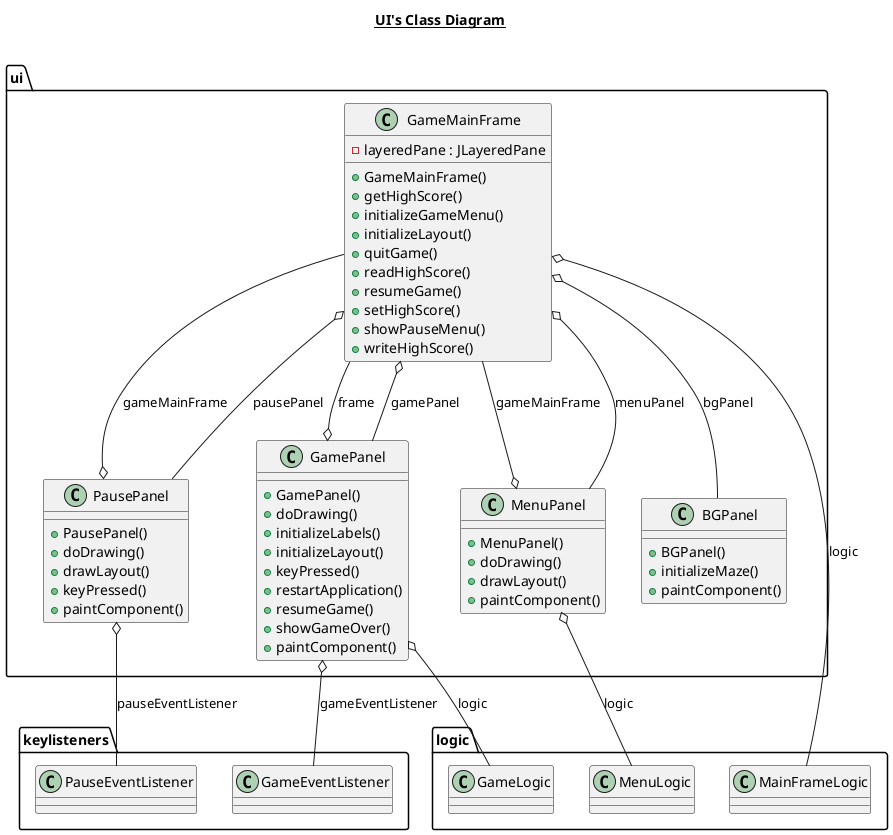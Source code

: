@startuml

title __UI's Class Diagram__\n

namespace ui {
      class ui.BGPanel {
          + BGPanel()
          + initializeMaze()
          + paintComponent()
      }
      class ui.GameMainFrame {
          - layeredPane : JLayeredPane
          + GameMainFrame()
          + getHighScore()
          + initializeGameMenu()
          + initializeLayout()
          + quitGame()
          + readHighScore()
          + resumeGame()
          + setHighScore()
          + showPauseMenu()
          + writeHighScore()
      }
      class ui.GamePanel {
          + GamePanel()
          + doDrawing()
          + initializeLabels()
          + initializeLayout()
          + keyPressed()
          + restartApplication()
          + resumeGame()
          + showGameOver()
          + paintComponent()
      }
      class ui.MenuPanel {
          + MenuPanel()
          + doDrawing()
          + drawLayout()
          + paintComponent()
      }

      class ui.PausePanel {
          + PausePanel()
          + doDrawing()
          + drawLayout()
          + keyPressed()
          + paintComponent()
      }
    }
  

  ui.GameMainFrame o-- ui.BGPanel : bgPanel
  ui.GameMainFrame o-- ui.GamePanel : gamePanel
  ui.GameMainFrame o-- logic.MainFrameLogic : logic
  ui.GameMainFrame o-- ui.MenuPanel : menuPanel
  ui.GameMainFrame o-- ui.PausePanel : pausePanel
  ui.GamePanel o-- ui.GameMainFrame : frame
  ui.GamePanel o-- keylisteners.GameEventListener : gameEventListener
  ui.GamePanel o-- logic.GameLogic : logic
  ui.MenuPanel o-- ui.GameMainFrame : gameMainFrame
  ui.MenuPanel o-- logic.MenuLogic : logic
  ui.PausePanel o-- ui.GameMainFrame : gameMainFrame
  ui.PausePanel o-- keylisteners.PauseEventListener : pauseEventListener


@enduml
